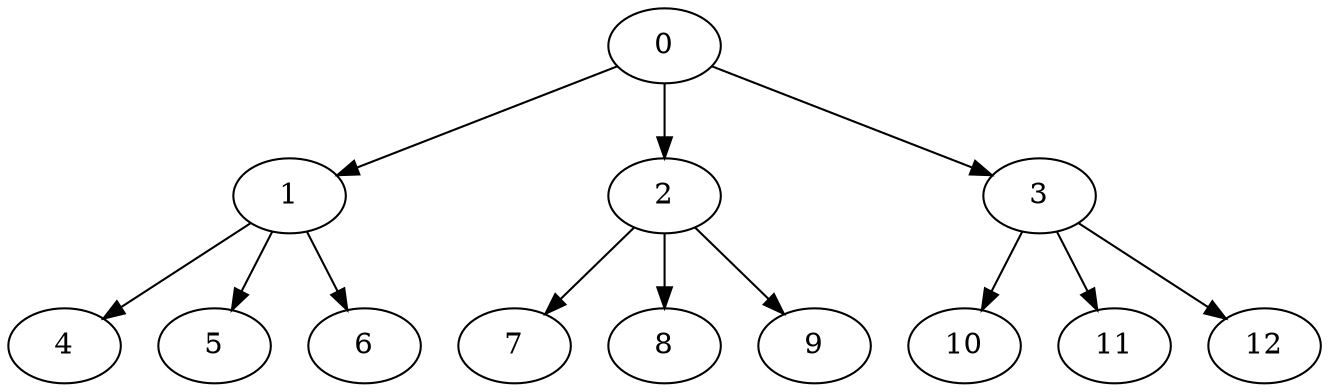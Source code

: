 digraph "OutTree-Balanced-MaxBf-3_Nodes_10_CCR_10.00_WeightType_Random" {
	0	 [Weight=4];
	1	 [Weight=5];
	0 -> 1	 [Weight=16];
	2	 [Weight=7];
	0 -> 2	 [Weight=39];
	3	 [Weight=8];
	0 -> 3	 [Weight=39];
	4	 [Weight=4];
	1 -> 4	 [Weight=55];
	5	 [Weight=3];
	1 -> 5	 [Weight=62];
	6	 [Weight=3];
	1 -> 6	 [Weight=39];
	7	 [Weight=4];
	2 -> 7	 [Weight=70];
	8	 [Weight=4];
	2 -> 8	 [Weight=62];
	9	 [Weight=4];
	2 -> 9	 [Weight=78];
	10	 [Weight=4];
	3 -> 10	 [Weight=70];
	11	 [Weight=2];
	3 -> 11	 [Weight=67];
	12	 [Weight=4];
	3 -> 12	 [Weight=90];
}
